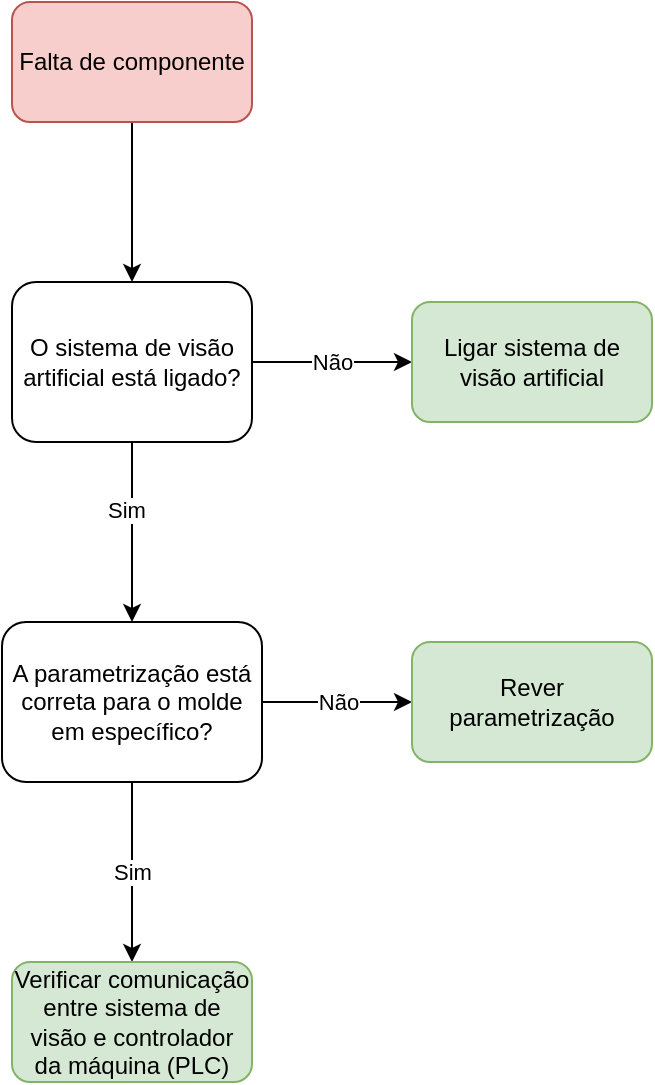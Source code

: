 <mxfile version="20.4.0"><diagram id="OHp0nnR1FQvLiNHJ07AC" name="Página-1"><mxGraphModel dx="1038" dy="556" grid="1" gridSize="10" guides="1" tooltips="1" connect="1" arrows="1" fold="1" page="1" pageScale="1" pageWidth="827" pageHeight="1169" math="0" shadow="0"><root><mxCell id="0"/><mxCell id="1" parent="0"/><mxCell id="5KP5rMBjmiUnjkXBGdMT-3" value="" style="edgeStyle=orthogonalEdgeStyle;rounded=0;orthogonalLoop=1;jettySize=auto;html=1;" parent="1" source="5KP5rMBjmiUnjkXBGdMT-1" target="5KP5rMBjmiUnjkXBGdMT-2" edge="1"><mxGeometry relative="1" as="geometry"/></mxCell><mxCell id="5KP5rMBjmiUnjkXBGdMT-1" value="Falta de componente" style="rounded=1;whiteSpace=wrap;html=1;fillColor=#f8cecc;strokeColor=#b85450;" parent="1" vertex="1"><mxGeometry x="60" y="30" width="120" height="60" as="geometry"/></mxCell><mxCell id="5KP5rMBjmiUnjkXBGdMT-11" value="Não" style="edgeStyle=orthogonalEdgeStyle;rounded=0;orthogonalLoop=1;jettySize=auto;html=1;fontColor=#000000;" parent="1" source="5KP5rMBjmiUnjkXBGdMT-2" target="5KP5rMBjmiUnjkXBGdMT-10" edge="1"><mxGeometry relative="1" as="geometry"/></mxCell><mxCell id="5KP5rMBjmiUnjkXBGdMT-13" value="" style="edgeStyle=orthogonalEdgeStyle;rounded=0;orthogonalLoop=1;jettySize=auto;html=1;fontColor=#000000;" parent="1" source="5KP5rMBjmiUnjkXBGdMT-2" target="5KP5rMBjmiUnjkXBGdMT-12" edge="1"><mxGeometry relative="1" as="geometry"/></mxCell><mxCell id="5KP5rMBjmiUnjkXBGdMT-14" value="Sim" style="edgeLabel;html=1;align=center;verticalAlign=middle;resizable=0;points=[];fontColor=#000000;" parent="5KP5rMBjmiUnjkXBGdMT-13" vertex="1" connectable="0"><mxGeometry x="-0.244" y="-3" relative="1" as="geometry"><mxPoint as="offset"/></mxGeometry></mxCell><mxCell id="5KP5rMBjmiUnjkXBGdMT-2" value="O sistema de visão artificial está ligado?" style="whiteSpace=wrap;html=1;rounded=1;" parent="1" vertex="1"><mxGeometry x="60" y="170" width="120" height="80" as="geometry"/></mxCell><mxCell id="5KP5rMBjmiUnjkXBGdMT-10" value="Ligar sistema de visão artificial" style="whiteSpace=wrap;html=1;rounded=1;fillColor=#d5e8d4;strokeColor=#82b366;" parent="1" vertex="1"><mxGeometry x="260" y="180" width="120" height="60" as="geometry"/></mxCell><mxCell id="r1P-cXfF0lquG2CP9AZA-2" value="Não" style="edgeStyle=orthogonalEdgeStyle;rounded=0;orthogonalLoop=1;jettySize=auto;html=1;" edge="1" parent="1" source="5KP5rMBjmiUnjkXBGdMT-12" target="r1P-cXfF0lquG2CP9AZA-1"><mxGeometry relative="1" as="geometry"><Array as="points"><mxPoint x="230" y="380"/><mxPoint x="230" y="380"/></Array></mxGeometry></mxCell><mxCell id="r1P-cXfF0lquG2CP9AZA-4" value="Sim" style="edgeStyle=orthogonalEdgeStyle;rounded=0;orthogonalLoop=1;jettySize=auto;html=1;" edge="1" parent="1" source="5KP5rMBjmiUnjkXBGdMT-12" target="r1P-cXfF0lquG2CP9AZA-3"><mxGeometry relative="1" as="geometry"/></mxCell><mxCell id="5KP5rMBjmiUnjkXBGdMT-12" value="A parametrização está correta para o molde em específico?" style="whiteSpace=wrap;html=1;rounded=1;" parent="1" vertex="1"><mxGeometry x="55" y="340" width="130" height="80" as="geometry"/></mxCell><mxCell id="r1P-cXfF0lquG2CP9AZA-1" value="Rever parametrização" style="whiteSpace=wrap;html=1;rounded=1;fillColor=#d5e8d4;strokeColor=#82b366;" vertex="1" parent="1"><mxGeometry x="260" y="350" width="120" height="60" as="geometry"/></mxCell><mxCell id="r1P-cXfF0lquG2CP9AZA-3" value="Verificar comunicação entre sistema de visão e controlador da máquina (PLC)" style="whiteSpace=wrap;html=1;rounded=1;fillColor=#d5e8d4;strokeColor=#82b366;" vertex="1" parent="1"><mxGeometry x="60" y="510" width="120" height="60" as="geometry"/></mxCell></root></mxGraphModel></diagram></mxfile>